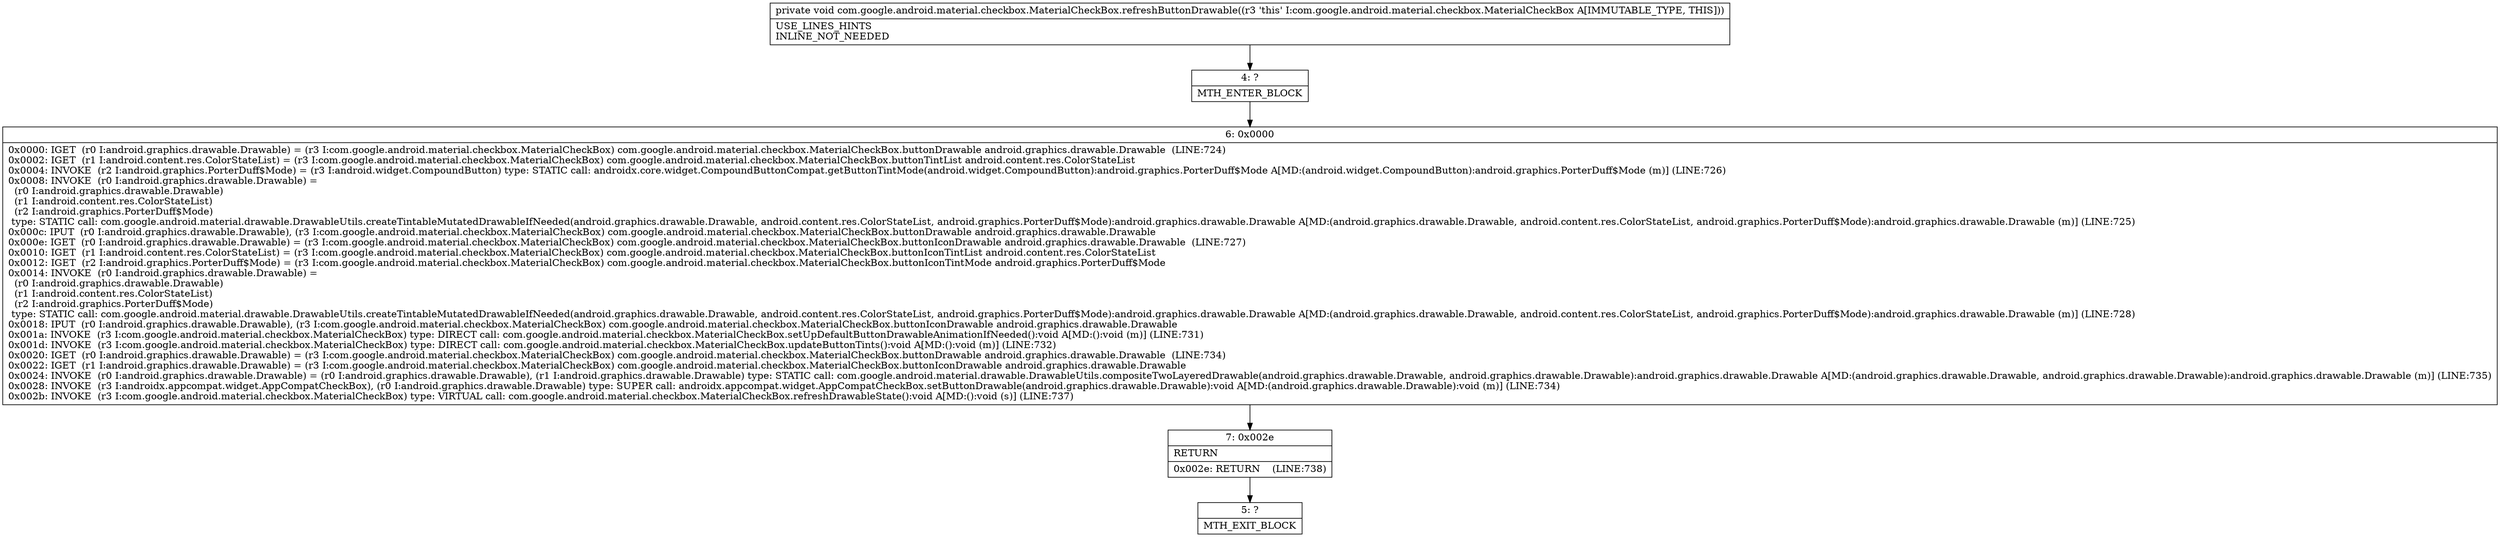 digraph "CFG forcom.google.android.material.checkbox.MaterialCheckBox.refreshButtonDrawable()V" {
Node_4 [shape=record,label="{4\:\ ?|MTH_ENTER_BLOCK\l}"];
Node_6 [shape=record,label="{6\:\ 0x0000|0x0000: IGET  (r0 I:android.graphics.drawable.Drawable) = (r3 I:com.google.android.material.checkbox.MaterialCheckBox) com.google.android.material.checkbox.MaterialCheckBox.buttonDrawable android.graphics.drawable.Drawable  (LINE:724)\l0x0002: IGET  (r1 I:android.content.res.ColorStateList) = (r3 I:com.google.android.material.checkbox.MaterialCheckBox) com.google.android.material.checkbox.MaterialCheckBox.buttonTintList android.content.res.ColorStateList \l0x0004: INVOKE  (r2 I:android.graphics.PorterDuff$Mode) = (r3 I:android.widget.CompoundButton) type: STATIC call: androidx.core.widget.CompoundButtonCompat.getButtonTintMode(android.widget.CompoundButton):android.graphics.PorterDuff$Mode A[MD:(android.widget.CompoundButton):android.graphics.PorterDuff$Mode (m)] (LINE:726)\l0x0008: INVOKE  (r0 I:android.graphics.drawable.Drawable) = \l  (r0 I:android.graphics.drawable.Drawable)\l  (r1 I:android.content.res.ColorStateList)\l  (r2 I:android.graphics.PorterDuff$Mode)\l type: STATIC call: com.google.android.material.drawable.DrawableUtils.createTintableMutatedDrawableIfNeeded(android.graphics.drawable.Drawable, android.content.res.ColorStateList, android.graphics.PorterDuff$Mode):android.graphics.drawable.Drawable A[MD:(android.graphics.drawable.Drawable, android.content.res.ColorStateList, android.graphics.PorterDuff$Mode):android.graphics.drawable.Drawable (m)] (LINE:725)\l0x000c: IPUT  (r0 I:android.graphics.drawable.Drawable), (r3 I:com.google.android.material.checkbox.MaterialCheckBox) com.google.android.material.checkbox.MaterialCheckBox.buttonDrawable android.graphics.drawable.Drawable \l0x000e: IGET  (r0 I:android.graphics.drawable.Drawable) = (r3 I:com.google.android.material.checkbox.MaterialCheckBox) com.google.android.material.checkbox.MaterialCheckBox.buttonIconDrawable android.graphics.drawable.Drawable  (LINE:727)\l0x0010: IGET  (r1 I:android.content.res.ColorStateList) = (r3 I:com.google.android.material.checkbox.MaterialCheckBox) com.google.android.material.checkbox.MaterialCheckBox.buttonIconTintList android.content.res.ColorStateList \l0x0012: IGET  (r2 I:android.graphics.PorterDuff$Mode) = (r3 I:com.google.android.material.checkbox.MaterialCheckBox) com.google.android.material.checkbox.MaterialCheckBox.buttonIconTintMode android.graphics.PorterDuff$Mode \l0x0014: INVOKE  (r0 I:android.graphics.drawable.Drawable) = \l  (r0 I:android.graphics.drawable.Drawable)\l  (r1 I:android.content.res.ColorStateList)\l  (r2 I:android.graphics.PorterDuff$Mode)\l type: STATIC call: com.google.android.material.drawable.DrawableUtils.createTintableMutatedDrawableIfNeeded(android.graphics.drawable.Drawable, android.content.res.ColorStateList, android.graphics.PorterDuff$Mode):android.graphics.drawable.Drawable A[MD:(android.graphics.drawable.Drawable, android.content.res.ColorStateList, android.graphics.PorterDuff$Mode):android.graphics.drawable.Drawable (m)] (LINE:728)\l0x0018: IPUT  (r0 I:android.graphics.drawable.Drawable), (r3 I:com.google.android.material.checkbox.MaterialCheckBox) com.google.android.material.checkbox.MaterialCheckBox.buttonIconDrawable android.graphics.drawable.Drawable \l0x001a: INVOKE  (r3 I:com.google.android.material.checkbox.MaterialCheckBox) type: DIRECT call: com.google.android.material.checkbox.MaterialCheckBox.setUpDefaultButtonDrawableAnimationIfNeeded():void A[MD:():void (m)] (LINE:731)\l0x001d: INVOKE  (r3 I:com.google.android.material.checkbox.MaterialCheckBox) type: DIRECT call: com.google.android.material.checkbox.MaterialCheckBox.updateButtonTints():void A[MD:():void (m)] (LINE:732)\l0x0020: IGET  (r0 I:android.graphics.drawable.Drawable) = (r3 I:com.google.android.material.checkbox.MaterialCheckBox) com.google.android.material.checkbox.MaterialCheckBox.buttonDrawable android.graphics.drawable.Drawable  (LINE:734)\l0x0022: IGET  (r1 I:android.graphics.drawable.Drawable) = (r3 I:com.google.android.material.checkbox.MaterialCheckBox) com.google.android.material.checkbox.MaterialCheckBox.buttonIconDrawable android.graphics.drawable.Drawable \l0x0024: INVOKE  (r0 I:android.graphics.drawable.Drawable) = (r0 I:android.graphics.drawable.Drawable), (r1 I:android.graphics.drawable.Drawable) type: STATIC call: com.google.android.material.drawable.DrawableUtils.compositeTwoLayeredDrawable(android.graphics.drawable.Drawable, android.graphics.drawable.Drawable):android.graphics.drawable.Drawable A[MD:(android.graphics.drawable.Drawable, android.graphics.drawable.Drawable):android.graphics.drawable.Drawable (m)] (LINE:735)\l0x0028: INVOKE  (r3 I:androidx.appcompat.widget.AppCompatCheckBox), (r0 I:android.graphics.drawable.Drawable) type: SUPER call: androidx.appcompat.widget.AppCompatCheckBox.setButtonDrawable(android.graphics.drawable.Drawable):void A[MD:(android.graphics.drawable.Drawable):void (m)] (LINE:734)\l0x002b: INVOKE  (r3 I:com.google.android.material.checkbox.MaterialCheckBox) type: VIRTUAL call: com.google.android.material.checkbox.MaterialCheckBox.refreshDrawableState():void A[MD:():void (s)] (LINE:737)\l}"];
Node_7 [shape=record,label="{7\:\ 0x002e|RETURN\l|0x002e: RETURN    (LINE:738)\l}"];
Node_5 [shape=record,label="{5\:\ ?|MTH_EXIT_BLOCK\l}"];
MethodNode[shape=record,label="{private void com.google.android.material.checkbox.MaterialCheckBox.refreshButtonDrawable((r3 'this' I:com.google.android.material.checkbox.MaterialCheckBox A[IMMUTABLE_TYPE, THIS]))  | USE_LINES_HINTS\lINLINE_NOT_NEEDED\l}"];
MethodNode -> Node_4;Node_4 -> Node_6;
Node_6 -> Node_7;
Node_7 -> Node_5;
}

